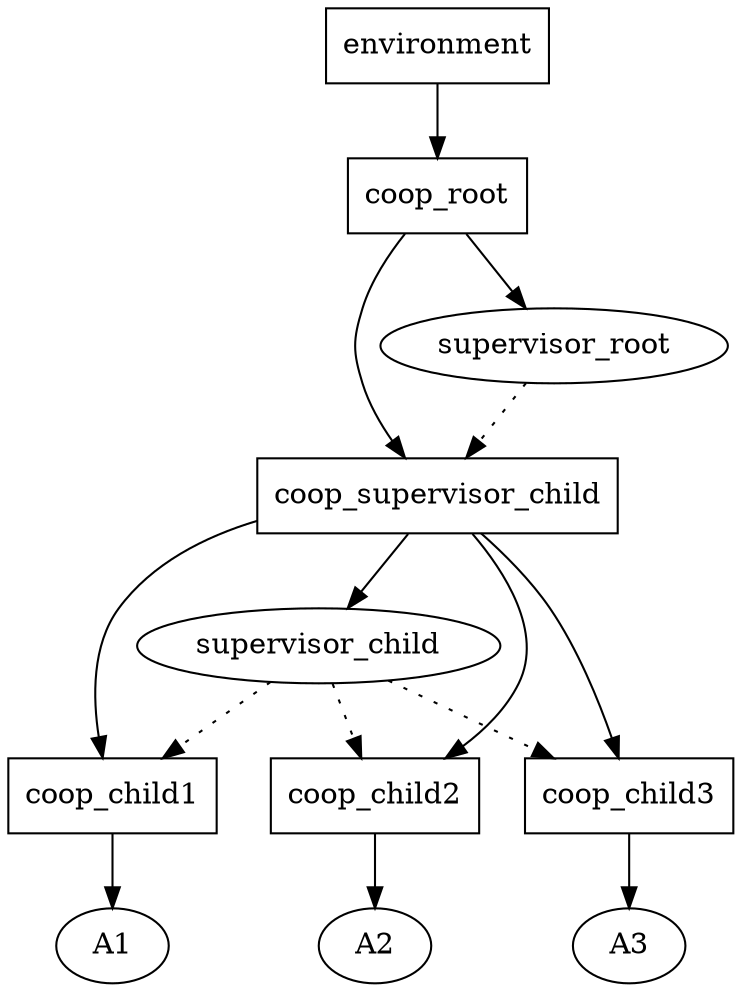 digraph G {
"environment", "coop_root", "coop_supervisor_child", "coop_child1", "coop_child2", "coop_child3" [ shape = box];

"environment" -> "coop_root";
"coop_root" -> "supervisor_root";
"coop_root" -> "coop_supervisor_child";
"coop_supervisor_child" -> "supervisor_child";
"coop_supervisor_child" -> "coop_child1";
"coop_supervisor_child" -> "coop_child2";
"coop_supervisor_child" -> "coop_child3";
"coop_child1" -> "A1";
"coop_child2" -> "A2";
"coop_child3" -> "A3";
"supervisor_root" -> "coop_supervisor_child" [style = "dotted"];
"supervisor_child" -> "coop_child1" [style = "dotted"];
"supervisor_child" -> "coop_child2" [style = "dotted"];
"supervisor_child" -> "coop_child3" [style = "dotted"];
}
